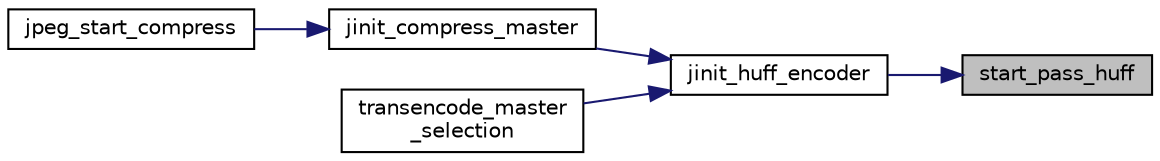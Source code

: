 digraph "start_pass_huff"
{
 // LATEX_PDF_SIZE
  bgcolor="transparent";
  edge [fontname="Helvetica",fontsize="10",labelfontname="Helvetica",labelfontsize="10"];
  node [fontname="Helvetica",fontsize="10",shape=record];
  rankdir="RL";
  Node328 [label="start_pass_huff",height=0.2,width=0.4,color="black", fillcolor="grey75", style="filled", fontcolor="black",tooltip=" "];
  Node328 -> Node329 [dir="back",color="midnightblue",fontsize="10",style="solid"];
  Node329 [label="jinit_huff_encoder",height=0.2,width=0.4,color="black",URL="$jchuff_8c.html#a77341cca2feceb164c104fdf8b79756b",tooltip=" "];
  Node329 -> Node330 [dir="back",color="midnightblue",fontsize="10",style="solid"];
  Node330 [label="jinit_compress_master",height=0.2,width=0.4,color="black",URL="$jcinit_8c.html#a9b434908559c6849283fcac944250b3b",tooltip=" "];
  Node330 -> Node331 [dir="back",color="midnightblue",fontsize="10",style="solid"];
  Node331 [label="jpeg_start_compress",height=0.2,width=0.4,color="black",URL="$jcapistd_8c.html#aacff7627af44bc9457601ba15577162d",tooltip=" "];
  Node329 -> Node332 [dir="back",color="midnightblue",fontsize="10",style="solid"];
  Node332 [label="transencode_master\l_selection",height=0.2,width=0.4,color="black",URL="$jctrans_8c.html#ae87fac6bd08f4b513d2f7f5629586733",tooltip=" "];
}
